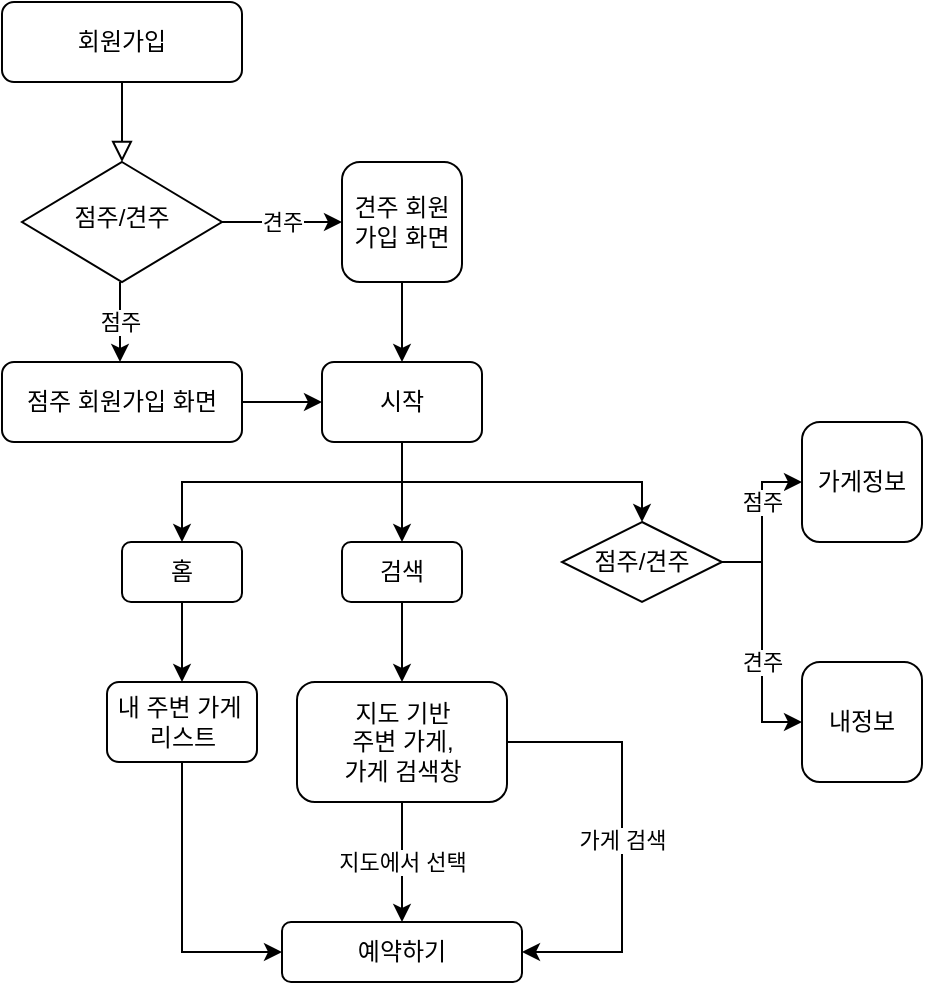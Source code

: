 <mxfile version="20.1.1" type="github">
  <diagram id="C5RBs43oDa-KdzZeNtuy" name="Page-1">
    <mxGraphModel dx="1422" dy="754" grid="1" gridSize="10" guides="1" tooltips="1" connect="1" arrows="1" fold="1" page="1" pageScale="1" pageWidth="827" pageHeight="1169" math="0" shadow="0">
      <root>
        <mxCell id="WIyWlLk6GJQsqaUBKTNV-0" />
        <mxCell id="WIyWlLk6GJQsqaUBKTNV-1" parent="WIyWlLk6GJQsqaUBKTNV-0" />
        <mxCell id="WIyWlLk6GJQsqaUBKTNV-2" value="" style="rounded=0;html=1;jettySize=auto;orthogonalLoop=1;fontSize=11;endArrow=block;endFill=0;endSize=8;strokeWidth=1;shadow=0;labelBackgroundColor=none;edgeStyle=orthogonalEdgeStyle;" parent="WIyWlLk6GJQsqaUBKTNV-1" source="WIyWlLk6GJQsqaUBKTNV-3" target="WIyWlLk6GJQsqaUBKTNV-6" edge="1">
          <mxGeometry relative="1" as="geometry" />
        </mxCell>
        <mxCell id="WIyWlLk6GJQsqaUBKTNV-3" value="회원가입" style="rounded=1;whiteSpace=wrap;html=1;fontSize=12;glass=0;strokeWidth=1;shadow=0;" parent="WIyWlLk6GJQsqaUBKTNV-1" vertex="1">
          <mxGeometry x="40" y="40" width="120" height="40" as="geometry" />
        </mxCell>
        <mxCell id="WIyWlLk6GJQsqaUBKTNV-6" value="점주/견주" style="rhombus;whiteSpace=wrap;html=1;shadow=0;fontFamily=Helvetica;fontSize=12;align=center;strokeWidth=1;spacing=6;spacingTop=-4;" parent="WIyWlLk6GJQsqaUBKTNV-1" vertex="1">
          <mxGeometry x="50" y="120" width="100" height="60" as="geometry" />
        </mxCell>
        <mxCell id="x1hdNiSzUFcVpO14SwNH-13" style="edgeStyle=orthogonalEdgeStyle;rounded=0;orthogonalLoop=1;jettySize=auto;html=1;exitX=0.5;exitY=1;exitDx=0;exitDy=0;" edge="1" parent="WIyWlLk6GJQsqaUBKTNV-1" source="WIyWlLk6GJQsqaUBKTNV-7" target="x1hdNiSzUFcVpO14SwNH-14">
          <mxGeometry relative="1" as="geometry">
            <mxPoint x="240" y="220" as="targetPoint" />
          </mxGeometry>
        </mxCell>
        <mxCell id="WIyWlLk6GJQsqaUBKTNV-7" value="견주 회원가입 화면" style="rounded=1;whiteSpace=wrap;html=1;fontSize=12;glass=0;strokeWidth=1;shadow=0;" parent="WIyWlLk6GJQsqaUBKTNV-1" vertex="1">
          <mxGeometry x="210" y="120" width="60" height="60" as="geometry" />
        </mxCell>
        <mxCell id="x1hdNiSzUFcVpO14SwNH-15" value="" style="edgeStyle=orthogonalEdgeStyle;rounded=0;orthogonalLoop=1;jettySize=auto;html=1;" edge="1" parent="WIyWlLk6GJQsqaUBKTNV-1" source="x1hdNiSzUFcVpO14SwNH-3" target="x1hdNiSzUFcVpO14SwNH-14">
          <mxGeometry relative="1" as="geometry" />
        </mxCell>
        <mxCell id="x1hdNiSzUFcVpO14SwNH-3" value="점주 회원가입 화면" style="rounded=1;whiteSpace=wrap;html=1;" vertex="1" parent="WIyWlLk6GJQsqaUBKTNV-1">
          <mxGeometry x="40" y="220" width="120" height="40" as="geometry" />
        </mxCell>
        <mxCell id="x1hdNiSzUFcVpO14SwNH-24" value="" style="edgeStyle=orthogonalEdgeStyle;rounded=0;orthogonalLoop=1;jettySize=auto;html=1;" edge="1" parent="WIyWlLk6GJQsqaUBKTNV-1" source="x1hdNiSzUFcVpO14SwNH-14" target="x1hdNiSzUFcVpO14SwNH-21">
          <mxGeometry relative="1" as="geometry" />
        </mxCell>
        <mxCell id="x1hdNiSzUFcVpO14SwNH-14" value="시작" style="rounded=1;whiteSpace=wrap;html=1;" vertex="1" parent="WIyWlLk6GJQsqaUBKTNV-1">
          <mxGeometry x="200" y="220" width="80" height="40" as="geometry" />
        </mxCell>
        <mxCell id="x1hdNiSzUFcVpO14SwNH-47" value="" style="edgeStyle=orthogonalEdgeStyle;rounded=0;orthogonalLoop=1;jettySize=auto;html=1;" edge="1" parent="WIyWlLk6GJQsqaUBKTNV-1" source="x1hdNiSzUFcVpO14SwNH-20" target="x1hdNiSzUFcVpO14SwNH-46">
          <mxGeometry relative="1" as="geometry" />
        </mxCell>
        <mxCell id="x1hdNiSzUFcVpO14SwNH-20" value="홈" style="rounded=1;whiteSpace=wrap;html=1;" vertex="1" parent="WIyWlLk6GJQsqaUBKTNV-1">
          <mxGeometry x="100" y="310" width="60" height="30" as="geometry" />
        </mxCell>
        <mxCell id="x1hdNiSzUFcVpO14SwNH-49" value="" style="edgeStyle=orthogonalEdgeStyle;rounded=0;orthogonalLoop=1;jettySize=auto;html=1;" edge="1" parent="WIyWlLk6GJQsqaUBKTNV-1" source="x1hdNiSzUFcVpO14SwNH-21" target="x1hdNiSzUFcVpO14SwNH-48">
          <mxGeometry relative="1" as="geometry" />
        </mxCell>
        <mxCell id="x1hdNiSzUFcVpO14SwNH-21" value="검색" style="rounded=1;whiteSpace=wrap;html=1;" vertex="1" parent="WIyWlLk6GJQsqaUBKTNV-1">
          <mxGeometry x="210" y="310" width="60" height="30" as="geometry" />
        </mxCell>
        <mxCell id="x1hdNiSzUFcVpO14SwNH-28" value="" style="endArrow=classic;html=1;rounded=0;entryX=0.5;entryY=0;entryDx=0;entryDy=0;" edge="1" parent="WIyWlLk6GJQsqaUBKTNV-1" target="x1hdNiSzUFcVpO14SwNH-20">
          <mxGeometry width="50" height="50" relative="1" as="geometry">
            <mxPoint x="240" y="280" as="sourcePoint" />
            <mxPoint x="440" y="320" as="targetPoint" />
            <Array as="points">
              <mxPoint x="130" y="280" />
            </Array>
          </mxGeometry>
        </mxCell>
        <mxCell id="x1hdNiSzUFcVpO14SwNH-29" value="점주/견주" style="rhombus;whiteSpace=wrap;html=1;" vertex="1" parent="WIyWlLk6GJQsqaUBKTNV-1">
          <mxGeometry x="320" y="300" width="80" height="40" as="geometry" />
        </mxCell>
        <mxCell id="x1hdNiSzUFcVpO14SwNH-30" value="" style="endArrow=classic;html=1;rounded=0;entryX=0.5;entryY=0;entryDx=0;entryDy=0;exitX=0.5;exitY=1;exitDx=0;exitDy=0;" edge="1" parent="WIyWlLk6GJQsqaUBKTNV-1">
          <mxGeometry relative="1" as="geometry">
            <mxPoint x="99" y="180" as="sourcePoint" />
            <mxPoint x="99" y="220" as="targetPoint" />
          </mxGeometry>
        </mxCell>
        <mxCell id="x1hdNiSzUFcVpO14SwNH-31" value="점주" style="edgeLabel;resizable=0;html=1;align=center;verticalAlign=middle;" connectable="0" vertex="1" parent="x1hdNiSzUFcVpO14SwNH-30">
          <mxGeometry relative="1" as="geometry" />
        </mxCell>
        <mxCell id="x1hdNiSzUFcVpO14SwNH-32" value="" style="endArrow=classic;html=1;rounded=0;entryX=0;entryY=0.5;entryDx=0;entryDy=0;exitX=1;exitY=0.5;exitDx=0;exitDy=0;" edge="1" parent="WIyWlLk6GJQsqaUBKTNV-1" source="WIyWlLk6GJQsqaUBKTNV-6" target="WIyWlLk6GJQsqaUBKTNV-7">
          <mxGeometry relative="1" as="geometry">
            <mxPoint x="360" y="340" as="sourcePoint" />
            <mxPoint x="460" y="340" as="targetPoint" />
          </mxGeometry>
        </mxCell>
        <mxCell id="x1hdNiSzUFcVpO14SwNH-33" value="견주" style="edgeLabel;resizable=0;html=1;align=center;verticalAlign=middle;" connectable="0" vertex="1" parent="x1hdNiSzUFcVpO14SwNH-32">
          <mxGeometry relative="1" as="geometry" />
        </mxCell>
        <mxCell id="x1hdNiSzUFcVpO14SwNH-34" value="" style="endArrow=classic;html=1;rounded=0;entryX=0.5;entryY=0;entryDx=0;entryDy=0;" edge="1" parent="WIyWlLk6GJQsqaUBKTNV-1" target="x1hdNiSzUFcVpO14SwNH-29">
          <mxGeometry width="50" height="50" relative="1" as="geometry">
            <mxPoint x="240" y="280" as="sourcePoint" />
            <mxPoint x="440" y="320" as="targetPoint" />
            <Array as="points">
              <mxPoint x="360" y="280" />
            </Array>
          </mxGeometry>
        </mxCell>
        <mxCell id="x1hdNiSzUFcVpO14SwNH-36" value="" style="endArrow=none;html=1;rounded=0;exitX=1;exitY=0.5;exitDx=0;exitDy=0;" edge="1" parent="WIyWlLk6GJQsqaUBKTNV-1" source="x1hdNiSzUFcVpO14SwNH-29">
          <mxGeometry width="50" height="50" relative="1" as="geometry">
            <mxPoint x="390" y="370" as="sourcePoint" />
            <mxPoint x="420" y="320" as="targetPoint" />
          </mxGeometry>
        </mxCell>
        <mxCell id="x1hdNiSzUFcVpO14SwNH-39" value="가게정보" style="rounded=1;whiteSpace=wrap;html=1;" vertex="1" parent="WIyWlLk6GJQsqaUBKTNV-1">
          <mxGeometry x="440" y="250" width="60" height="60" as="geometry" />
        </mxCell>
        <mxCell id="x1hdNiSzUFcVpO14SwNH-41" value="내정보" style="rounded=1;whiteSpace=wrap;html=1;" vertex="1" parent="WIyWlLk6GJQsqaUBKTNV-1">
          <mxGeometry x="440" y="370" width="60" height="60" as="geometry" />
        </mxCell>
        <mxCell id="x1hdNiSzUFcVpO14SwNH-42" value="" style="endArrow=classic;html=1;rounded=0;entryX=0;entryY=0.5;entryDx=0;entryDy=0;" edge="1" parent="WIyWlLk6GJQsqaUBKTNV-1" target="x1hdNiSzUFcVpO14SwNH-39">
          <mxGeometry relative="1" as="geometry">
            <mxPoint x="420" y="320" as="sourcePoint" />
            <mxPoint x="460" y="340" as="targetPoint" />
            <Array as="points">
              <mxPoint x="420" y="280" />
            </Array>
          </mxGeometry>
        </mxCell>
        <mxCell id="x1hdNiSzUFcVpO14SwNH-43" value="점주" style="edgeLabel;resizable=0;html=1;align=center;verticalAlign=middle;" connectable="0" vertex="1" parent="x1hdNiSzUFcVpO14SwNH-42">
          <mxGeometry relative="1" as="geometry" />
        </mxCell>
        <mxCell id="x1hdNiSzUFcVpO14SwNH-44" value="" style="endArrow=classic;html=1;rounded=0;entryX=0;entryY=0.5;entryDx=0;entryDy=0;" edge="1" parent="WIyWlLk6GJQsqaUBKTNV-1" target="x1hdNiSzUFcVpO14SwNH-41">
          <mxGeometry relative="1" as="geometry">
            <mxPoint x="420" y="320" as="sourcePoint" />
            <mxPoint x="460" y="340" as="targetPoint" />
            <Array as="points">
              <mxPoint x="420" y="400" />
            </Array>
          </mxGeometry>
        </mxCell>
        <mxCell id="x1hdNiSzUFcVpO14SwNH-45" value="견주" style="edgeLabel;resizable=0;html=1;align=center;verticalAlign=middle;" connectable="0" vertex="1" parent="x1hdNiSzUFcVpO14SwNH-44">
          <mxGeometry relative="1" as="geometry" />
        </mxCell>
        <mxCell id="x1hdNiSzUFcVpO14SwNH-55" style="edgeStyle=orthogonalEdgeStyle;rounded=0;orthogonalLoop=1;jettySize=auto;html=1;exitX=0.5;exitY=1;exitDx=0;exitDy=0;entryX=0;entryY=0.5;entryDx=0;entryDy=0;" edge="1" parent="WIyWlLk6GJQsqaUBKTNV-1" source="x1hdNiSzUFcVpO14SwNH-46" target="x1hdNiSzUFcVpO14SwNH-54">
          <mxGeometry relative="1" as="geometry" />
        </mxCell>
        <mxCell id="x1hdNiSzUFcVpO14SwNH-46" value="내 주변 가게&amp;nbsp;&lt;br&gt;리스트" style="rounded=1;whiteSpace=wrap;html=1;" vertex="1" parent="WIyWlLk6GJQsqaUBKTNV-1">
          <mxGeometry x="92.5" y="380" width="75" height="40" as="geometry" />
        </mxCell>
        <mxCell id="x1hdNiSzUFcVpO14SwNH-48" value="지도 기반&lt;br&gt;주변 가게,&lt;br&gt;가게 검색창" style="rounded=1;whiteSpace=wrap;html=1;" vertex="1" parent="WIyWlLk6GJQsqaUBKTNV-1">
          <mxGeometry x="187.5" y="380" width="105" height="60" as="geometry" />
        </mxCell>
        <mxCell id="x1hdNiSzUFcVpO14SwNH-50" value="" style="endArrow=classic;html=1;rounded=0;exitX=0.5;exitY=1;exitDx=0;exitDy=0;" edge="1" parent="WIyWlLk6GJQsqaUBKTNV-1" source="x1hdNiSzUFcVpO14SwNH-48">
          <mxGeometry relative="1" as="geometry">
            <mxPoint x="360" y="320" as="sourcePoint" />
            <mxPoint x="240" y="500" as="targetPoint" />
          </mxGeometry>
        </mxCell>
        <mxCell id="x1hdNiSzUFcVpO14SwNH-51" value="지도에서 선택" style="edgeLabel;resizable=0;html=1;align=center;verticalAlign=middle;" connectable="0" vertex="1" parent="x1hdNiSzUFcVpO14SwNH-50">
          <mxGeometry relative="1" as="geometry" />
        </mxCell>
        <mxCell id="x1hdNiSzUFcVpO14SwNH-52" value="" style="endArrow=classic;html=1;rounded=0;exitX=1;exitY=0.5;exitDx=0;exitDy=0;entryX=1;entryY=0.5;entryDx=0;entryDy=0;" edge="1" parent="WIyWlLk6GJQsqaUBKTNV-1" source="x1hdNiSzUFcVpO14SwNH-48" target="x1hdNiSzUFcVpO14SwNH-54">
          <mxGeometry relative="1" as="geometry">
            <mxPoint x="360" y="320" as="sourcePoint" />
            <mxPoint x="350" y="500" as="targetPoint" />
            <Array as="points">
              <mxPoint x="350" y="410" />
              <mxPoint x="350" y="515" />
            </Array>
          </mxGeometry>
        </mxCell>
        <mxCell id="x1hdNiSzUFcVpO14SwNH-53" value="가게 검색" style="edgeLabel;resizable=0;html=1;align=center;verticalAlign=middle;" connectable="0" vertex="1" parent="x1hdNiSzUFcVpO14SwNH-52">
          <mxGeometry relative="1" as="geometry" />
        </mxCell>
        <mxCell id="x1hdNiSzUFcVpO14SwNH-54" value="예약하기" style="rounded=1;whiteSpace=wrap;html=1;" vertex="1" parent="WIyWlLk6GJQsqaUBKTNV-1">
          <mxGeometry x="180" y="500" width="120" height="30" as="geometry" />
        </mxCell>
      </root>
    </mxGraphModel>
  </diagram>
</mxfile>
